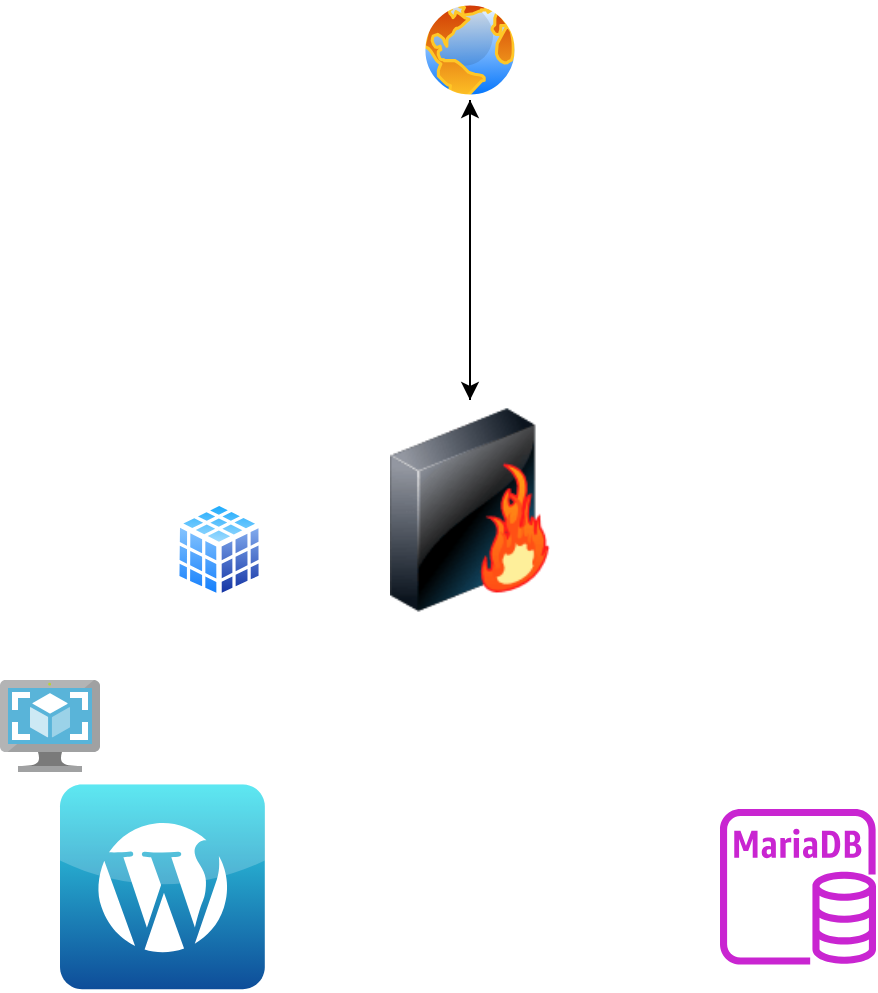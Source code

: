 <mxfile version="24.4.4" type="github">
  <diagram name="Page-1" id="S_j9W3T8xMNqkjD4jAgj">
    <mxGraphModel dx="524" dy="787" grid="1" gridSize="10" guides="1" tooltips="1" connect="1" arrows="1" fold="1" page="1" pageScale="1" pageWidth="827" pageHeight="1169" math="0" shadow="0">
      <root>
        <mxCell id="0" />
        <mxCell id="1" parent="0" />
        <mxCell id="Cf_VLWw0riyPjQMlxdi_-8" style="edgeStyle=orthogonalEdgeStyle;rounded=0;orthogonalLoop=1;jettySize=auto;html=1;" edge="1" parent="1" source="Cf_VLWw0riyPjQMlxdi_-1" target="Cf_VLWw0riyPjQMlxdi_-2">
          <mxGeometry relative="1" as="geometry" />
        </mxCell>
        <mxCell id="Cf_VLWw0riyPjQMlxdi_-1" value="" style="image;aspect=fixed;perimeter=ellipsePerimeter;html=1;align=center;shadow=0;dashed=0;spacingTop=3;image=img/lib/active_directory/internet_globe.svg;" vertex="1" parent="1">
          <mxGeometry x="320" y="70" width="50" height="50" as="geometry" />
        </mxCell>
        <mxCell id="Cf_VLWw0riyPjQMlxdi_-11" style="edgeStyle=orthogonalEdgeStyle;rounded=0;orthogonalLoop=1;jettySize=auto;html=1;" edge="1" parent="1" source="Cf_VLWw0riyPjQMlxdi_-2" target="Cf_VLWw0riyPjQMlxdi_-1">
          <mxGeometry relative="1" as="geometry" />
        </mxCell>
        <mxCell id="Cf_VLWw0riyPjQMlxdi_-2" value="" style="image;html=1;image=img/lib/clip_art/networking/Firewall-page1_128x128.png" vertex="1" parent="1">
          <mxGeometry x="305" y="270" width="80" height="110" as="geometry" />
        </mxCell>
        <mxCell id="Cf_VLWw0riyPjQMlxdi_-5" value="" style="image;sketch=0;aspect=fixed;html=1;points=[];align=center;fontSize=12;image=img/lib/mscae/VM_Images.svg;" vertex="1" parent="1">
          <mxGeometry x="110" y="410" width="50" height="46" as="geometry" />
        </mxCell>
        <mxCell id="Cf_VLWw0riyPjQMlxdi_-6" value="" style="sketch=0;outlineConnect=0;fontColor=#232F3E;gradientColor=none;fillColor=#C925D1;strokeColor=none;dashed=0;verticalLabelPosition=bottom;verticalAlign=top;align=center;html=1;fontSize=12;fontStyle=0;aspect=fixed;pointerEvents=1;shape=mxgraph.aws4.rds_mariadb_instance;" vertex="1" parent="1">
          <mxGeometry x="470" y="474.4" width="78" height="78" as="geometry" />
        </mxCell>
        <mxCell id="Cf_VLWw0riyPjQMlxdi_-7" value="" style="image;aspect=fixed;perimeter=ellipsePerimeter;html=1;align=center;shadow=0;dashed=0;spacingTop=3;image=img/lib/active_directory/database_cube.svg;" vertex="1" parent="1">
          <mxGeometry x="197" y="320" width="45" height="50" as="geometry" />
        </mxCell>
        <mxCell id="Cf_VLWw0riyPjQMlxdi_-12" value="" style="dashed=0;outlineConnect=0;html=1;align=center;labelPosition=center;verticalLabelPosition=bottom;verticalAlign=top;shape=mxgraph.webicons.wordpress;fillColor=#35E2EE;gradientColor=#0E4D99" vertex="1" parent="1">
          <mxGeometry x="140" y="462.2" width="102.4" height="102.4" as="geometry" />
        </mxCell>
      </root>
    </mxGraphModel>
  </diagram>
</mxfile>
